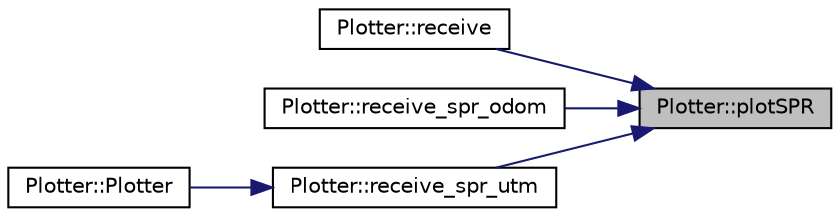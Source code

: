 digraph "Plotter::plotSPR"
{
 // LATEX_PDF_SIZE
  edge [fontname="Helvetica",fontsize="10",labelfontname="Helvetica",labelfontsize="10"];
  node [fontname="Helvetica",fontsize="10",shape=record];
  rankdir="RL";
  Node1 [label="Plotter::plotSPR",height=0.2,width=0.4,color="black", fillcolor="grey75", style="filled", fontcolor="black",tooltip=" "];
  Node1 -> Node2 [dir="back",color="midnightblue",fontsize="10",style="solid",fontname="Helvetica"];
  Node2 [label="Plotter::receive",height=0.2,width=0.4,color="black", fillcolor="white", style="filled",URL="$classPlotter.html#a479c53203c70eff92c12881e6682fb67",tooltip=" "];
  Node1 -> Node3 [dir="back",color="midnightblue",fontsize="10",style="solid",fontname="Helvetica"];
  Node3 [label="Plotter::receive_spr_odom",height=0.2,width=0.4,color="black", fillcolor="white", style="filled",URL="$classPlotter.html#a719bb67da360339b17cf9a2daaa92cbe",tooltip=" "];
  Node1 -> Node4 [dir="back",color="midnightblue",fontsize="10",style="solid",fontname="Helvetica"];
  Node4 [label="Plotter::receive_spr_utm",height=0.2,width=0.4,color="black", fillcolor="white", style="filled",URL="$classPlotter.html#afa70f8eec8993203db07c7140fe2379a",tooltip=" "];
  Node4 -> Node5 [dir="back",color="midnightblue",fontsize="10",style="solid",fontname="Helvetica"];
  Node5 [label="Plotter::Plotter",height=0.2,width=0.4,color="black", fillcolor="white", style="filled",URL="$classPlotter.html#aba3be32116013da27655868ed5e49af4",tooltip=" "];
}
